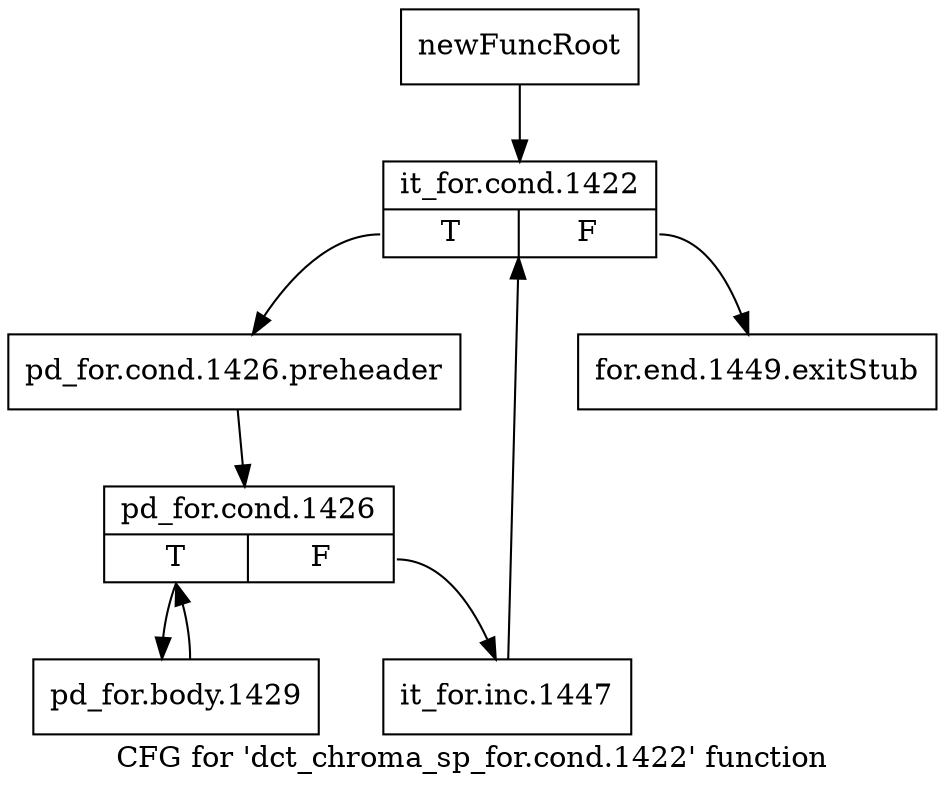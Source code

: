 digraph "CFG for 'dct_chroma_sp_for.cond.1422' function" {
	label="CFG for 'dct_chroma_sp_for.cond.1422' function";

	Node0x22f13b0 [shape=record,label="{newFuncRoot}"];
	Node0x22f13b0 -> Node0x22f1450;
	Node0x22f1400 [shape=record,label="{for.end.1449.exitStub}"];
	Node0x22f1450 [shape=record,label="{it_for.cond.1422|{<s0>T|<s1>F}}"];
	Node0x22f1450:s0 -> Node0x22f14a0;
	Node0x22f1450:s1 -> Node0x22f1400;
	Node0x22f14a0 [shape=record,label="{pd_for.cond.1426.preheader}"];
	Node0x22f14a0 -> Node0x22f14f0;
	Node0x22f14f0 [shape=record,label="{pd_for.cond.1426|{<s0>T|<s1>F}}"];
	Node0x22f14f0:s0 -> Node0x22f1590;
	Node0x22f14f0:s1 -> Node0x22f1540;
	Node0x22f1540 [shape=record,label="{it_for.inc.1447}"];
	Node0x22f1540 -> Node0x22f1450;
	Node0x22f1590 [shape=record,label="{pd_for.body.1429}"];
	Node0x22f1590 -> Node0x22f14f0;
}
